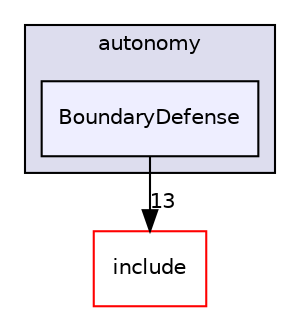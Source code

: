 digraph "/root/scrimmage/scrimmage/src/plugins/autonomy/BoundaryDefense" {
  compound=true
  node [ fontsize="10", fontname="Helvetica"];
  edge [ labelfontsize="10", labelfontname="Helvetica"];
  subgraph clusterdir_9a5cd39d655c6343ef9bc0ff48b9632e {
    graph [ bgcolor="#ddddee", pencolor="black", label="autonomy" fontname="Helvetica", fontsize="10", URL="dir_9a5cd39d655c6343ef9bc0ff48b9632e.html"]
  dir_b7cbac6c17a8f2dc8ab15647b389c241 [shape=box, label="BoundaryDefense", style="filled", fillcolor="#eeeeff", pencolor="black", URL="dir_b7cbac6c17a8f2dc8ab15647b389c241.html"];
  }
  dir_d44c64559bbebec7f509842c48db8b23 [shape=box label="include" fillcolor="white" style="filled" color="red" URL="dir_d44c64559bbebec7f509842c48db8b23.html"];
  dir_b7cbac6c17a8f2dc8ab15647b389c241->dir_d44c64559bbebec7f509842c48db8b23 [headlabel="13", labeldistance=1.5 headhref="dir_000168_000004.html"];
}
